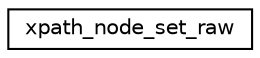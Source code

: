 digraph G
{
 // INTERACTIVE_SVG=YES
  edge [fontname="Helvetica",fontsize="10",labelfontname="Helvetica",labelfontsize="10"];
  node [fontname="Helvetica",fontsize="10",shape=record];
  rankdir="LR";
  Node1 [label="xpath_node_set_raw",height=0.2,width=0.4,color="black", fillcolor="white", style="filled",URL="$d1/daf/classxpath__node__set__raw.html"];
}
